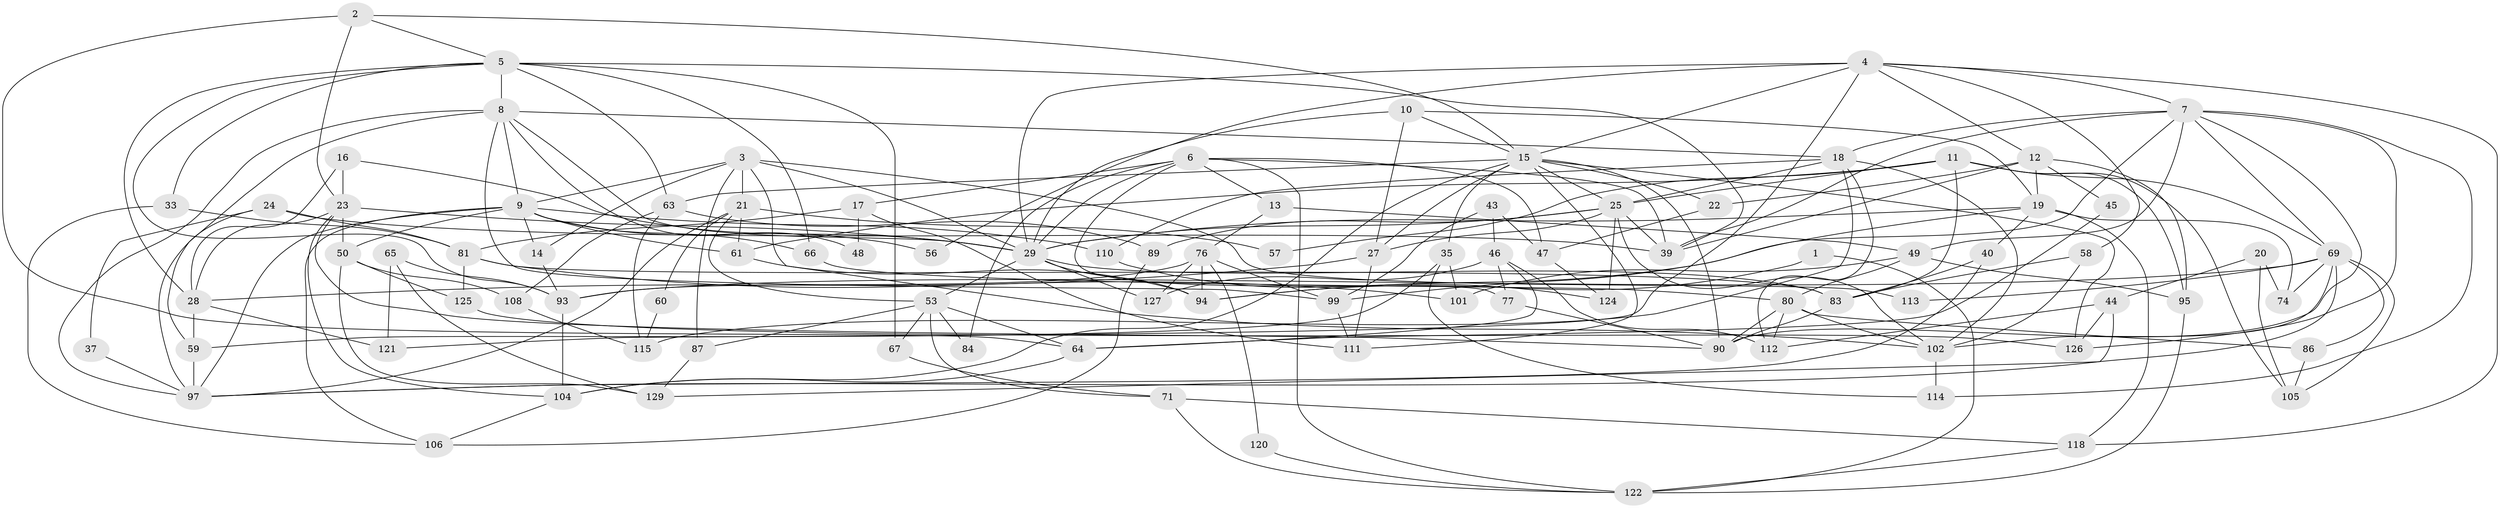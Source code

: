 // original degree distribution, {2: 0.10606060606060606, 3: 0.3560606060606061, 4: 0.23484848484848486, 5: 0.13636363636363635, 6: 0.10606060606060606, 7: 0.03787878787878788, 8: 0.007575757575757576, 9: 0.015151515151515152}
// Generated by graph-tools (version 1.1) at 2025/18/03/04/25 18:18:38]
// undirected, 92 vertices, 217 edges
graph export_dot {
graph [start="1"]
  node [color=gray90,style=filled];
  1;
  2 [super="+32"];
  3 [super="+36+38"];
  4 [super="+82"];
  5 [super="+34+30+100"];
  6 [super="+128"];
  7 [super="+31"];
  8 [super="+51"];
  9 [super="+70"];
  10;
  11 [super="+26"];
  12 [super="+73"];
  13;
  14;
  15 [super="+41"];
  16;
  17;
  18 [super="+92"];
  19 [super="+78"];
  20;
  21;
  22;
  23;
  24;
  25 [super="+131"];
  27;
  28 [super="+75+123"];
  29 [super="+52"];
  33;
  35;
  37;
  39 [super="+130"];
  40;
  43;
  44 [super="+55"];
  45;
  46 [super="+96"];
  47 [super="+68"];
  48;
  49;
  50;
  53;
  56;
  57;
  58;
  59;
  60;
  61;
  63;
  64;
  65;
  66;
  67;
  69 [super="+116"];
  71 [super="+109"];
  74;
  76;
  77;
  80;
  81 [super="+88"];
  83;
  84;
  86;
  87;
  89;
  90;
  93;
  94;
  95;
  97 [super="+117+103"];
  99;
  101;
  102 [super="+107"];
  104;
  105;
  106;
  108;
  110;
  111;
  112;
  113;
  114;
  115;
  118;
  120;
  121;
  122;
  124;
  125;
  126;
  127;
  129;
  1 -- 122;
  1 -- 94;
  2 -- 64;
  2 -- 15;
  2 -- 5;
  2 -- 23;
  3 -- 113;
  3 -- 21;
  3 -- 87;
  3 -- 14;
  3 -- 102;
  3 -- 9;
  3 -- 29;
  4 -- 58;
  4 -- 15;
  4 -- 12;
  4 -- 118;
  4 -- 56;
  4 -- 121;
  4 -- 29;
  4 -- 7;
  5 -- 66;
  5 -- 67;
  5 -- 33;
  5 -- 63;
  5 -- 8;
  5 -- 93;
  5 -- 39;
  5 -- 28;
  6 -- 39;
  6 -- 122;
  6 -- 77;
  6 -- 84;
  6 -- 17;
  6 -- 13;
  6 -- 47;
  6 -- 29;
  7 -- 49;
  7 -- 69;
  7 -- 39;
  7 -- 18;
  7 -- 114;
  7 -- 94;
  7 -- 90;
  7 -- 126;
  8 -- 99 [weight=2];
  8 -- 97;
  8 -- 48;
  8 -- 18;
  8 -- 59;
  8 -- 9;
  8 -- 29;
  9 -- 66;
  9 -- 106;
  9 -- 14;
  9 -- 110;
  9 -- 50;
  9 -- 56;
  9 -- 61;
  9 -- 97;
  10 -- 27;
  10 -- 19;
  10 -- 15;
  10 -- 29;
  11 -- 83;
  11 -- 69 [weight=2];
  11 -- 61;
  11 -- 95;
  11 -- 25;
  11 -- 57;
  11 -- 105;
  12 -- 95;
  12 -- 45;
  12 -- 19;
  12 -- 22;
  12 -- 39;
  13 -- 76;
  13 -- 49;
  14 -- 93;
  15 -- 27;
  15 -- 35;
  15 -- 25;
  15 -- 104;
  15 -- 111;
  15 -- 22;
  15 -- 90;
  15 -- 126;
  15 -- 63;
  16 -- 29;
  16 -- 23;
  16 -- 28;
  17 -- 111;
  17 -- 48;
  17 -- 81;
  18 -- 110;
  18 -- 115;
  18 -- 112;
  18 -- 25;
  18 -- 102;
  19 -- 40;
  19 -- 118;
  19 -- 99;
  19 -- 74;
  19 -- 29;
  20 -- 105;
  20 -- 74;
  20 -- 44;
  21 -- 97;
  21 -- 61;
  21 -- 53;
  21 -- 57;
  21 -- 60;
  22 -- 47;
  23 -- 90;
  23 -- 50;
  23 -- 104;
  23 -- 28;
  23 -- 29;
  24 -- 97 [weight=2];
  24 -- 37;
  24 -- 39;
  24 -- 81;
  25 -- 27;
  25 -- 89 [weight=2];
  25 -- 124;
  25 -- 102;
  25 -- 39;
  25 -- 29;
  27 -- 111;
  27 -- 28;
  28 -- 121;
  28 -- 59;
  29 -- 127 [weight=2];
  29 -- 83;
  29 -- 53;
  29 -- 94;
  33 -- 81;
  33 -- 106;
  35 -- 114;
  35 -- 59;
  35 -- 101;
  37 -- 97;
  40 -- 83;
  40 -- 97;
  43 -- 99;
  43 -- 47;
  43 -- 46;
  44 -- 112;
  44 -- 126;
  44 -- 129;
  45 -- 64;
  46 -- 127;
  46 -- 64;
  46 -- 112;
  46 -- 77;
  47 -- 124;
  49 -- 80;
  49 -- 95;
  49 -- 101;
  50 -- 108;
  50 -- 125;
  50 -- 129;
  53 -- 64;
  53 -- 67;
  53 -- 84;
  53 -- 87;
  53 -- 71;
  58 -- 83;
  58 -- 102;
  59 -- 97;
  60 -- 115;
  61 -- 94;
  63 -- 115;
  63 -- 89;
  63 -- 108;
  64 -- 104;
  65 -- 129;
  65 -- 93;
  65 -- 121;
  66 -- 80;
  67 -- 71;
  69 -- 86;
  69 -- 74;
  69 -- 93;
  69 -- 105;
  69 -- 113;
  69 -- 102;
  69 -- 97;
  71 -- 122;
  71 -- 118;
  76 -- 93;
  76 -- 99;
  76 -- 94;
  76 -- 120;
  76 -- 127;
  77 -- 90;
  80 -- 90;
  80 -- 86;
  80 -- 102;
  80 -- 112;
  81 -- 83;
  81 -- 125;
  81 -- 101;
  83 -- 90;
  86 -- 105;
  87 -- 129;
  89 -- 106;
  93 -- 104;
  95 -- 122;
  99 -- 111;
  102 -- 114;
  104 -- 106;
  108 -- 115;
  110 -- 124;
  118 -- 122;
  120 -- 122;
  125 -- 126;
}
